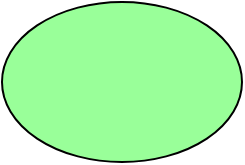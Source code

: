 <mxfile version="22.1.21" type="github">
  <diagram name="Trang-1" id="JJHgZIeuQZq6eKKOnWax">
    <mxGraphModel dx="2284" dy="746" grid="0" gridSize="10" guides="1" tooltips="1" connect="1" arrows="1" fold="1" page="1" pageScale="1" pageWidth="850" pageHeight="1100" math="0" shadow="0">
      <root>
        <mxCell id="0" />
        <mxCell id="1" parent="0" />
        <mxCell id="Ui-XKqf0fdpRQlFM5jlD-3" value="" style="ellipse;whiteSpace=wrap;html=1;fillColor=#99FF99;" vertex="1" parent="1">
          <mxGeometry x="-344" y="538" width="120" height="80" as="geometry" />
        </mxCell>
      </root>
    </mxGraphModel>
  </diagram>
</mxfile>
